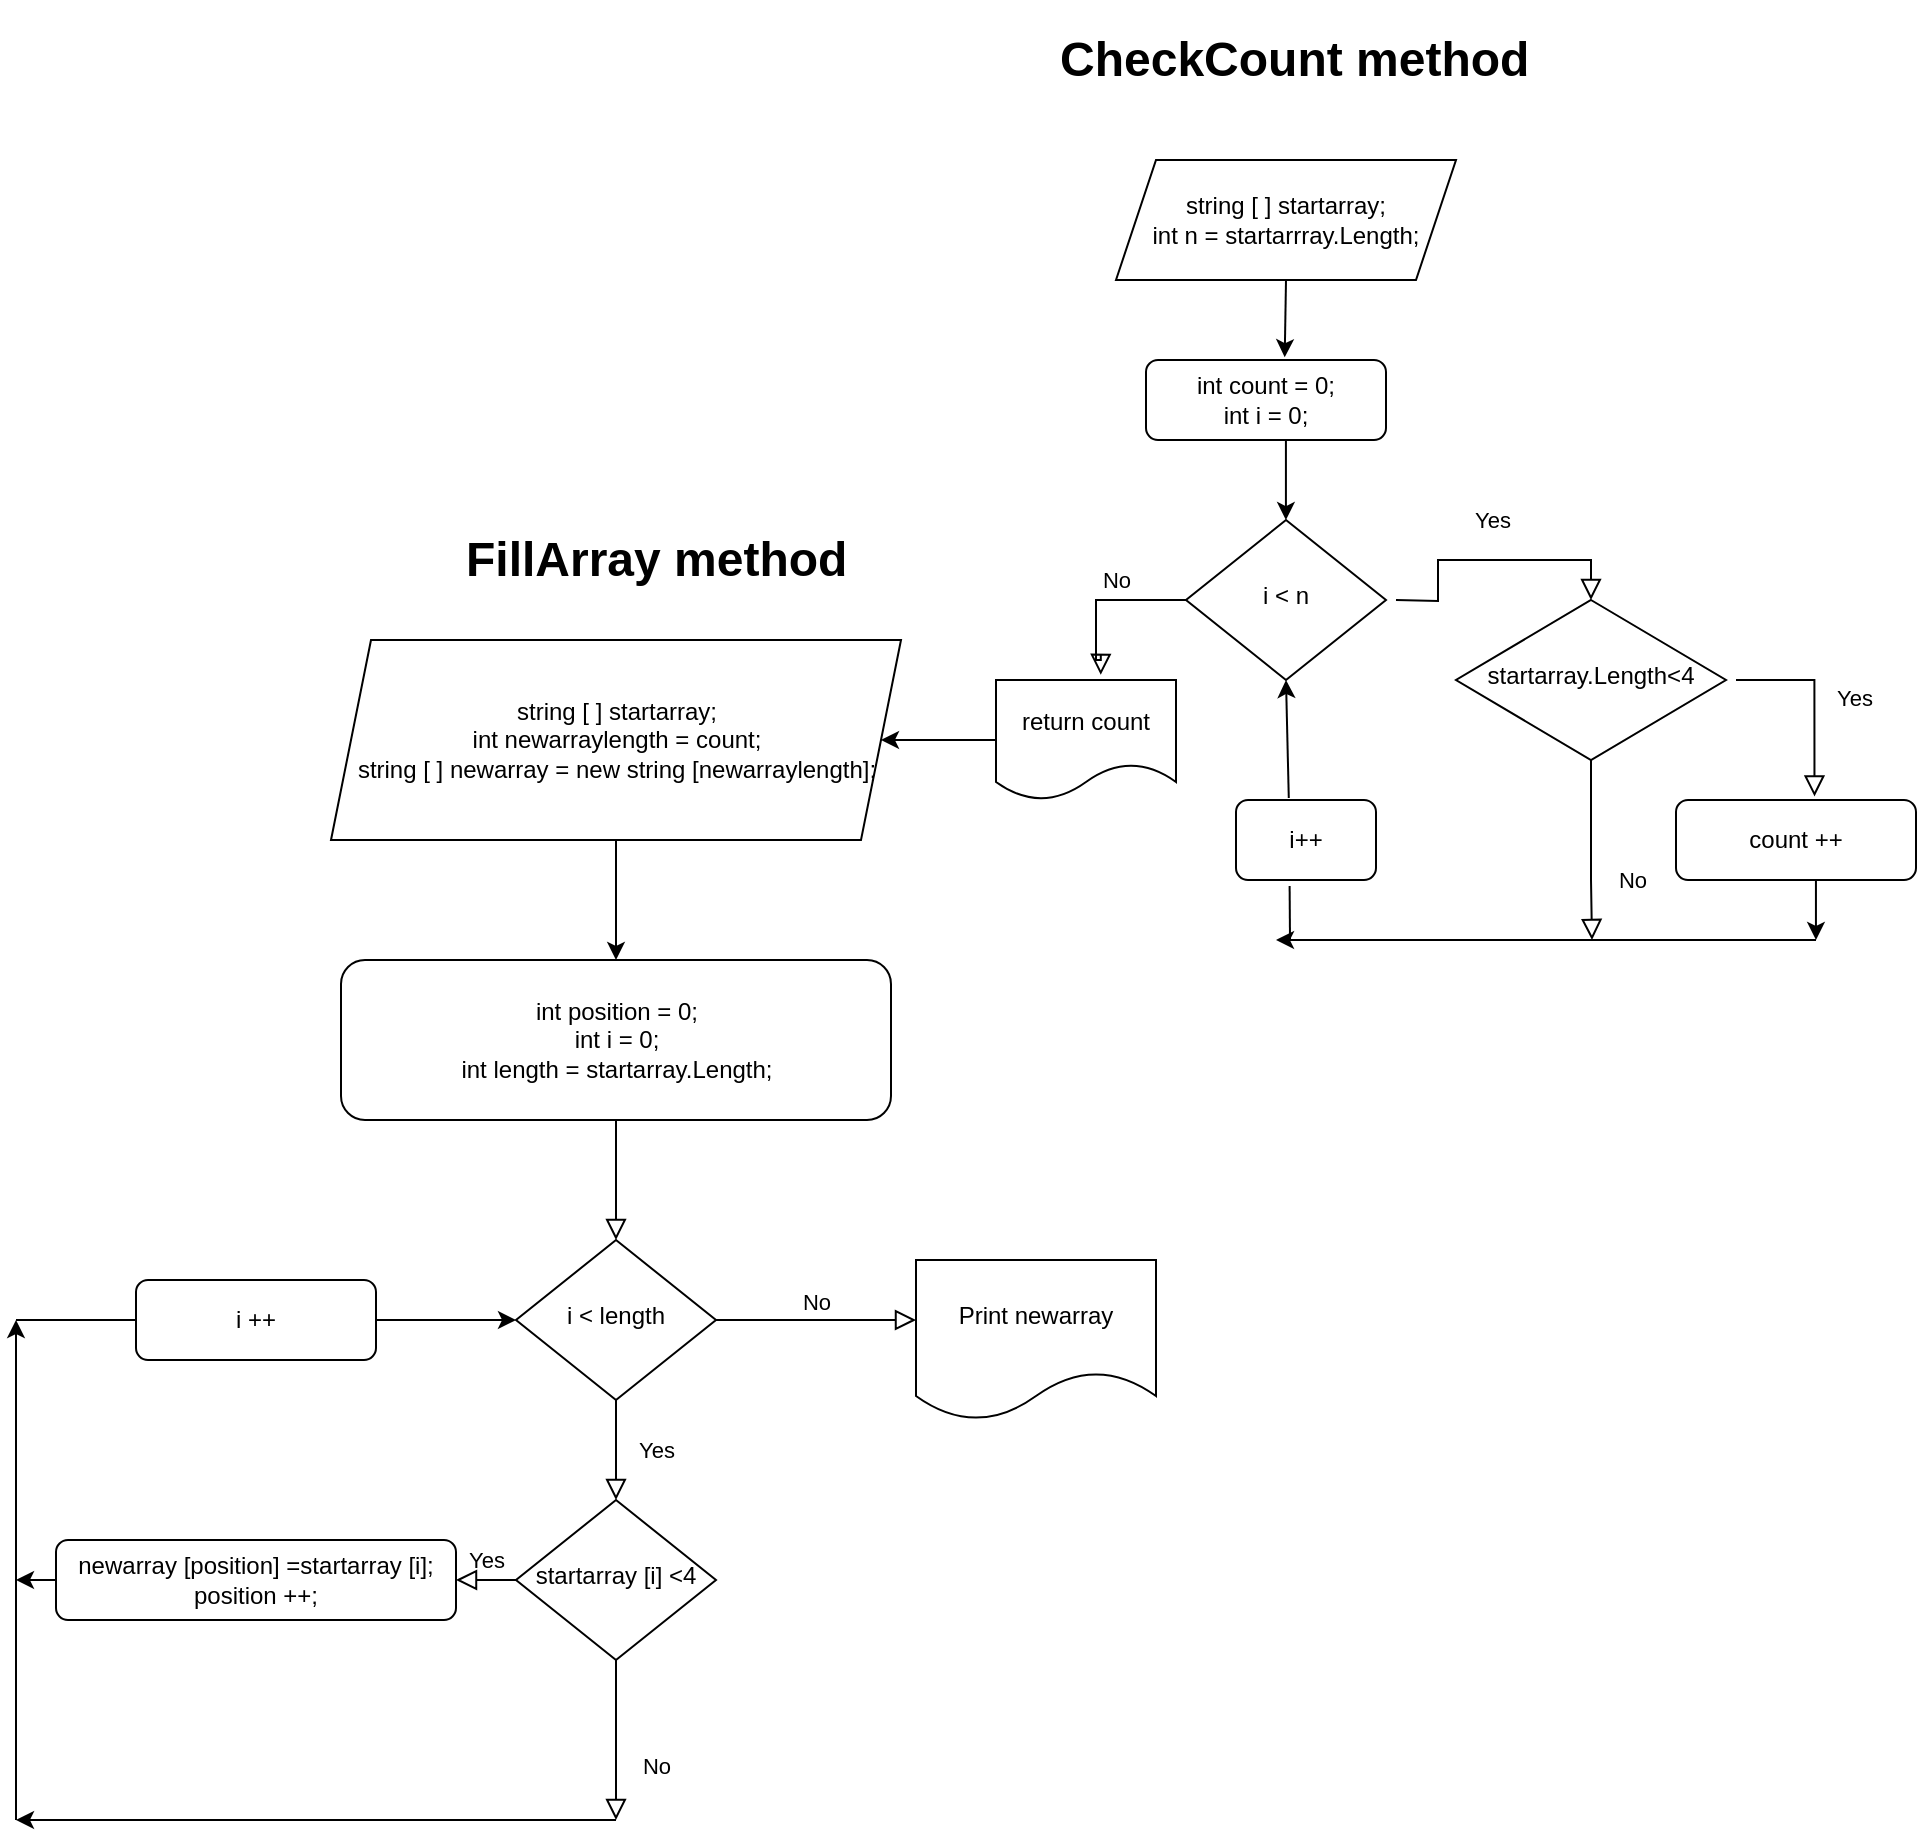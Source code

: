 <mxfile version="20.3.6" type="device"><diagram id="C5RBs43oDa-KdzZeNtuy" name="Page-1"><mxGraphModel dx="1024" dy="1732" grid="1" gridSize="10" guides="1" tooltips="1" connect="1" arrows="1" fold="1" page="1" pageScale="1" pageWidth="827" pageHeight="1169" math="0" shadow="0"><root><mxCell id="WIyWlLk6GJQsqaUBKTNV-0"/><mxCell id="WIyWlLk6GJQsqaUBKTNV-1" parent="WIyWlLk6GJQsqaUBKTNV-0"/><mxCell id="WIyWlLk6GJQsqaUBKTNV-2" value="" style="rounded=0;html=1;jettySize=auto;orthogonalLoop=1;fontSize=11;endArrow=block;endFill=0;endSize=8;strokeWidth=1;shadow=0;labelBackgroundColor=none;edgeStyle=orthogonalEdgeStyle;" parent="WIyWlLk6GJQsqaUBKTNV-1" source="WIyWlLk6GJQsqaUBKTNV-3" target="WIyWlLk6GJQsqaUBKTNV-6" edge="1"><mxGeometry relative="1" as="geometry"/></mxCell><mxCell id="WIyWlLk6GJQsqaUBKTNV-3" value="int position = 0;&lt;br&gt;int i = 0;&lt;br&gt;int length = startarray.Length;&lt;br&gt;" style="rounded=1;whiteSpace=wrap;html=1;fontSize=12;glass=0;strokeWidth=1;shadow=0;" parent="WIyWlLk6GJQsqaUBKTNV-1" vertex="1"><mxGeometry x="182.5" y="10" width="275" height="80" as="geometry"/></mxCell><mxCell id="WIyWlLk6GJQsqaUBKTNV-4" value="Yes" style="rounded=0;html=1;jettySize=auto;orthogonalLoop=1;fontSize=11;endArrow=block;endFill=0;endSize=8;strokeWidth=1;shadow=0;labelBackgroundColor=none;edgeStyle=orthogonalEdgeStyle;" parent="WIyWlLk6GJQsqaUBKTNV-1" source="WIyWlLk6GJQsqaUBKTNV-6" target="WIyWlLk6GJQsqaUBKTNV-10" edge="1"><mxGeometry y="20" relative="1" as="geometry"><mxPoint as="offset"/></mxGeometry></mxCell><mxCell id="WIyWlLk6GJQsqaUBKTNV-5" value="No" style="edgeStyle=orthogonalEdgeStyle;rounded=0;html=1;jettySize=auto;orthogonalLoop=1;fontSize=11;endArrow=block;endFill=0;endSize=8;strokeWidth=1;shadow=0;labelBackgroundColor=none;" parent="WIyWlLk6GJQsqaUBKTNV-1" source="WIyWlLk6GJQsqaUBKTNV-6" edge="1"><mxGeometry y="10" relative="1" as="geometry"><mxPoint as="offset"/><mxPoint x="470" y="190" as="targetPoint"/></mxGeometry></mxCell><mxCell id="WIyWlLk6GJQsqaUBKTNV-6" value="i &amp;lt; length" style="rhombus;whiteSpace=wrap;html=1;shadow=0;fontFamily=Helvetica;fontSize=12;align=center;strokeWidth=1;spacing=6;spacingTop=-4;" parent="WIyWlLk6GJQsqaUBKTNV-1" vertex="1"><mxGeometry x="270" y="150" width="100" height="80" as="geometry"/></mxCell><mxCell id="WIyWlLk6GJQsqaUBKTNV-8" value="No" style="rounded=0;html=1;jettySize=auto;orthogonalLoop=1;fontSize=11;endArrow=block;endFill=0;endSize=8;strokeWidth=1;shadow=0;labelBackgroundColor=none;edgeStyle=orthogonalEdgeStyle;" parent="WIyWlLk6GJQsqaUBKTNV-1" source="WIyWlLk6GJQsqaUBKTNV-10" edge="1"><mxGeometry x="0.333" y="20" relative="1" as="geometry"><mxPoint as="offset"/><mxPoint x="320" y="440" as="targetPoint"/></mxGeometry></mxCell><mxCell id="WIyWlLk6GJQsqaUBKTNV-9" value="Yes" style="edgeStyle=orthogonalEdgeStyle;rounded=0;html=1;jettySize=auto;orthogonalLoop=1;fontSize=11;endArrow=block;endFill=0;endSize=8;strokeWidth=1;shadow=0;labelBackgroundColor=none;" parent="WIyWlLk6GJQsqaUBKTNV-1" source="WIyWlLk6GJQsqaUBKTNV-10" target="WIyWlLk6GJQsqaUBKTNV-12" edge="1"><mxGeometry y="10" relative="1" as="geometry"><mxPoint as="offset"/></mxGeometry></mxCell><mxCell id="WIyWlLk6GJQsqaUBKTNV-10" value="startarray [i] &amp;lt;4" style="rhombus;whiteSpace=wrap;html=1;shadow=0;fontFamily=Helvetica;fontSize=12;align=center;strokeWidth=1;spacing=6;spacingTop=-4;" parent="WIyWlLk6GJQsqaUBKTNV-1" vertex="1"><mxGeometry x="270" y="280" width="100" height="80" as="geometry"/></mxCell><mxCell id="WIyWlLk6GJQsqaUBKTNV-12" value="newarray [position] =startarray [i];&lt;br&gt;position ++;&lt;br&gt;" style="rounded=1;whiteSpace=wrap;html=1;fontSize=12;glass=0;strokeWidth=1;shadow=0;" parent="WIyWlLk6GJQsqaUBKTNV-1" vertex="1"><mxGeometry x="40" y="300" width="200" height="40" as="geometry"/></mxCell><mxCell id="yXLI-gQWL_PXyhxZz53w-3" value="" style="edgeStyle=orthogonalEdgeStyle;rounded=0;orthogonalLoop=1;jettySize=auto;html=1;" edge="1" parent="WIyWlLk6GJQsqaUBKTNV-1" source="yXLI-gQWL_PXyhxZz53w-2" target="WIyWlLk6GJQsqaUBKTNV-3"><mxGeometry relative="1" as="geometry"/></mxCell><mxCell id="yXLI-gQWL_PXyhxZz53w-2" value="string [ ] startarray;&lt;br&gt;int newarraylength = count;&lt;br&gt;string [ ] newarray = new string [newarraylength];" style="shape=parallelogram;perimeter=parallelogramPerimeter;whiteSpace=wrap;html=1;fixedSize=1;" vertex="1" parent="WIyWlLk6GJQsqaUBKTNV-1"><mxGeometry x="177.5" y="-150" width="285" height="100" as="geometry"/></mxCell><mxCell id="yXLI-gQWL_PXyhxZz53w-6" value="" style="endArrow=classic;html=1;rounded=0;" edge="1" parent="WIyWlLk6GJQsqaUBKTNV-1"><mxGeometry width="50" height="50" relative="1" as="geometry"><mxPoint x="320" y="440" as="sourcePoint"/><mxPoint x="20" y="440" as="targetPoint"/></mxGeometry></mxCell><mxCell id="yXLI-gQWL_PXyhxZz53w-7" value="" style="endArrow=classic;html=1;rounded=0;" edge="1" parent="WIyWlLk6GJQsqaUBKTNV-1"><mxGeometry width="50" height="50" relative="1" as="geometry"><mxPoint x="20" y="440" as="sourcePoint"/><mxPoint x="20" y="190" as="targetPoint"/></mxGeometry></mxCell><mxCell id="yXLI-gQWL_PXyhxZz53w-8" value="" style="endArrow=classic;html=1;rounded=0;entryX=0;entryY=0.5;entryDx=0;entryDy=0;startArrow=none;" edge="1" parent="WIyWlLk6GJQsqaUBKTNV-1" source="yXLI-gQWL_PXyhxZz53w-35" target="WIyWlLk6GJQsqaUBKTNV-6"><mxGeometry width="50" height="50" relative="1" as="geometry"><mxPoint x="20" y="190" as="sourcePoint"/><mxPoint x="250" y="290" as="targetPoint"/></mxGeometry></mxCell><mxCell id="yXLI-gQWL_PXyhxZz53w-9" value="" style="endArrow=classic;html=1;rounded=0;exitX=0;exitY=0.5;exitDx=0;exitDy=0;" edge="1" parent="WIyWlLk6GJQsqaUBKTNV-1" source="WIyWlLk6GJQsqaUBKTNV-12"><mxGeometry width="50" height="50" relative="1" as="geometry"><mxPoint x="200" y="340" as="sourcePoint"/><mxPoint x="20" y="320" as="targetPoint"/></mxGeometry></mxCell><mxCell id="yXLI-gQWL_PXyhxZz53w-10" value="Print newarray" style="shape=document;whiteSpace=wrap;html=1;boundedLbl=1;" vertex="1" parent="WIyWlLk6GJQsqaUBKTNV-1"><mxGeometry x="470" y="160" width="120" height="80" as="geometry"/></mxCell><mxCell id="yXLI-gQWL_PXyhxZz53w-11" value="&lt;h1&gt;FillArray method&lt;/h1&gt;&lt;p&gt;&lt;br&gt;&lt;/p&gt;" style="text;html=1;strokeColor=none;fillColor=none;spacing=5;spacingTop=-20;whiteSpace=wrap;overflow=hidden;rounded=0;" vertex="1" parent="WIyWlLk6GJQsqaUBKTNV-1"><mxGeometry x="240" y="-210" width="290" height="40" as="geometry"/></mxCell><mxCell id="yXLI-gQWL_PXyhxZz53w-15" value="" style="edgeStyle=orthogonalEdgeStyle;rounded=0;orthogonalLoop=1;jettySize=auto;html=1;entryX=0.578;entryY=-0.035;entryDx=0;entryDy=0;entryPerimeter=0;exitX=0.5;exitY=1;exitDx=0;exitDy=0;" edge="1" parent="WIyWlLk6GJQsqaUBKTNV-1" source="yXLI-gQWL_PXyhxZz53w-13" target="yXLI-gQWL_PXyhxZz53w-14"><mxGeometry relative="1" as="geometry"/></mxCell><mxCell id="yXLI-gQWL_PXyhxZz53w-13" value="string [ ] startarray;&lt;br&gt;int n = startarrray.Length;" style="shape=parallelogram;perimeter=parallelogramPerimeter;whiteSpace=wrap;html=1;fixedSize=1;" vertex="1" parent="WIyWlLk6GJQsqaUBKTNV-1"><mxGeometry x="570" y="-390" width="170" height="60" as="geometry"/></mxCell><mxCell id="yXLI-gQWL_PXyhxZz53w-18" value="" style="edgeStyle=orthogonalEdgeStyle;rounded=0;orthogonalLoop=1;jettySize=auto;html=1;exitX=0.583;exitY=1;exitDx=0;exitDy=0;exitPerimeter=0;" edge="1" parent="WIyWlLk6GJQsqaUBKTNV-1" source="yXLI-gQWL_PXyhxZz53w-14" target="yXLI-gQWL_PXyhxZz53w-16"><mxGeometry relative="1" as="geometry"/></mxCell><mxCell id="yXLI-gQWL_PXyhxZz53w-14" value="int count = 0;&lt;br&gt;int i = 0;" style="rounded=1;whiteSpace=wrap;html=1;" vertex="1" parent="WIyWlLk6GJQsqaUBKTNV-1"><mxGeometry x="585" y="-290" width="120" height="40" as="geometry"/></mxCell><mxCell id="yXLI-gQWL_PXyhxZz53w-16" value="i &amp;lt; n" style="rhombus;whiteSpace=wrap;html=1;shadow=0;fontFamily=Helvetica;fontSize=12;align=center;strokeWidth=1;spacing=6;spacingTop=-4;" vertex="1" parent="WIyWlLk6GJQsqaUBKTNV-1"><mxGeometry x="605" y="-210" width="100" height="80" as="geometry"/></mxCell><mxCell id="yXLI-gQWL_PXyhxZz53w-19" value="startarray.Length&amp;lt;4" style="rhombus;whiteSpace=wrap;html=1;shadow=0;fontFamily=Helvetica;fontSize=12;align=center;strokeWidth=1;spacing=6;spacingTop=-4;" vertex="1" parent="WIyWlLk6GJQsqaUBKTNV-1"><mxGeometry x="740" y="-170" width="135" height="80" as="geometry"/></mxCell><mxCell id="yXLI-gQWL_PXyhxZz53w-20" value="Yes" style="rounded=0;html=1;jettySize=auto;orthogonalLoop=1;fontSize=11;endArrow=block;endFill=0;endSize=8;strokeWidth=1;shadow=0;labelBackgroundColor=none;edgeStyle=orthogonalEdgeStyle;entryX=0.5;entryY=0;entryDx=0;entryDy=0;" edge="1" parent="WIyWlLk6GJQsqaUBKTNV-1" target="yXLI-gQWL_PXyhxZz53w-19"><mxGeometry y="20" relative="1" as="geometry"><mxPoint as="offset"/><mxPoint x="710" y="-170" as="sourcePoint"/><mxPoint x="330" y="290" as="targetPoint"/></mxGeometry></mxCell><mxCell id="yXLI-gQWL_PXyhxZz53w-21" value="Yes" style="rounded=0;html=1;jettySize=auto;orthogonalLoop=1;fontSize=11;endArrow=block;endFill=0;endSize=8;strokeWidth=1;shadow=0;labelBackgroundColor=none;edgeStyle=orthogonalEdgeStyle;entryX=0.577;entryY=-0.045;entryDx=0;entryDy=0;entryPerimeter=0;" edge="1" parent="WIyWlLk6GJQsqaUBKTNV-1" target="yXLI-gQWL_PXyhxZz53w-23"><mxGeometry y="20" relative="1" as="geometry"><mxPoint as="offset"/><mxPoint x="880" y="-130" as="sourcePoint"/><mxPoint x="920" y="-80" as="targetPoint"/><Array as="points"><mxPoint x="919" y="-130"/></Array></mxGeometry></mxCell><mxCell id="yXLI-gQWL_PXyhxZz53w-23" value="count ++" style="rounded=1;whiteSpace=wrap;html=1;" vertex="1" parent="WIyWlLk6GJQsqaUBKTNV-1"><mxGeometry x="850" y="-70" width="120" height="40" as="geometry"/></mxCell><mxCell id="yXLI-gQWL_PXyhxZz53w-24" value="" style="endArrow=classic;html=1;rounded=0;exitX=0.583;exitY=1;exitDx=0;exitDy=0;exitPerimeter=0;" edge="1" parent="WIyWlLk6GJQsqaUBKTNV-1" source="yXLI-gQWL_PXyhxZz53w-23"><mxGeometry width="50" height="50" relative="1" as="geometry"><mxPoint x="400" y="-110" as="sourcePoint"/><mxPoint x="920" as="targetPoint"/></mxGeometry></mxCell><mxCell id="yXLI-gQWL_PXyhxZz53w-25" value="No" style="rounded=0;html=1;jettySize=auto;orthogonalLoop=1;fontSize=11;endArrow=block;endFill=0;endSize=8;strokeWidth=1;shadow=0;labelBackgroundColor=none;edgeStyle=orthogonalEdgeStyle;exitX=0.5;exitY=1;exitDx=0;exitDy=0;" edge="1" parent="WIyWlLk6GJQsqaUBKTNV-1" source="yXLI-gQWL_PXyhxZz53w-19"><mxGeometry x="0.333" y="20" relative="1" as="geometry"><mxPoint as="offset"/><mxPoint x="640" y="20" as="sourcePoint"/><mxPoint x="808" as="targetPoint"/><Array as="points"><mxPoint x="808" y="-30"/><mxPoint x="808" y="-30"/></Array></mxGeometry></mxCell><mxCell id="yXLI-gQWL_PXyhxZz53w-26" value="" style="endArrow=classic;html=1;rounded=0;" edge="1" parent="WIyWlLk6GJQsqaUBKTNV-1"><mxGeometry width="50" height="50" relative="1" as="geometry"><mxPoint x="920" as="sourcePoint"/><mxPoint x="650" as="targetPoint"/></mxGeometry></mxCell><mxCell id="yXLI-gQWL_PXyhxZz53w-27" value="" style="endArrow=classic;html=1;rounded=0;entryX=0.5;entryY=1;entryDx=0;entryDy=0;startArrow=none;exitX=0.377;exitY=-0.025;exitDx=0;exitDy=0;exitPerimeter=0;" edge="1" parent="WIyWlLk6GJQsqaUBKTNV-1" source="yXLI-gQWL_PXyhxZz53w-33" target="yXLI-gQWL_PXyhxZz53w-16"><mxGeometry width="50" height="50" relative="1" as="geometry"><mxPoint x="655" as="sourcePoint"/><mxPoint x="450" y="-160" as="targetPoint"/></mxGeometry></mxCell><mxCell id="yXLI-gQWL_PXyhxZz53w-28" value="No" style="edgeStyle=orthogonalEdgeStyle;rounded=0;html=1;jettySize=auto;orthogonalLoop=1;fontSize=11;endArrow=block;endFill=0;endSize=8;strokeWidth=1;shadow=0;labelBackgroundColor=none;exitX=0;exitY=0.5;exitDx=0;exitDy=0;entryX=0.582;entryY=-0.043;entryDx=0;entryDy=0;entryPerimeter=0;" edge="1" parent="WIyWlLk6GJQsqaUBKTNV-1" source="yXLI-gQWL_PXyhxZz53w-16" target="yXLI-gQWL_PXyhxZz53w-31"><mxGeometry x="-0.175" y="-10" relative="1" as="geometry"><mxPoint as="offset"/><mxPoint x="520" y="-171" as="sourcePoint"/><mxPoint x="560" y="-120" as="targetPoint"/><Array as="points"><mxPoint x="560" y="-170"/><mxPoint x="560" y="-140"/><mxPoint x="562" y="-140"/></Array></mxGeometry></mxCell><mxCell id="yXLI-gQWL_PXyhxZz53w-30" value="" style="endArrow=classic;html=1;rounded=0;exitX=0;exitY=0.5;exitDx=0;exitDy=0;entryX=1;entryY=0.5;entryDx=0;entryDy=0;" edge="1" parent="WIyWlLk6GJQsqaUBKTNV-1" target="yXLI-gQWL_PXyhxZz53w-2"><mxGeometry width="50" height="50" relative="1" as="geometry"><mxPoint x="520" y="-100" as="sourcePoint"/><mxPoint x="770" y="-110" as="targetPoint"/></mxGeometry></mxCell><mxCell id="yXLI-gQWL_PXyhxZz53w-31" value="return count" style="shape=document;whiteSpace=wrap;html=1;boundedLbl=1;rounded=1;" vertex="1" parent="WIyWlLk6GJQsqaUBKTNV-1"><mxGeometry x="510" y="-130" width="90" height="60" as="geometry"/></mxCell><mxCell id="yXLI-gQWL_PXyhxZz53w-33" value="i++" style="rounded=1;whiteSpace=wrap;html=1;" vertex="1" parent="WIyWlLk6GJQsqaUBKTNV-1"><mxGeometry x="630" y="-70" width="70" height="40" as="geometry"/></mxCell><mxCell id="yXLI-gQWL_PXyhxZz53w-34" value="" style="endArrow=none;html=1;rounded=0;entryX=0.383;entryY=1.075;entryDx=0;entryDy=0;entryPerimeter=0;" edge="1" parent="WIyWlLk6GJQsqaUBKTNV-1" target="yXLI-gQWL_PXyhxZz53w-33"><mxGeometry width="50" height="50" relative="1" as="geometry"><mxPoint x="657" as="sourcePoint"/><mxPoint x="655" y="-130" as="targetPoint"/></mxGeometry></mxCell><mxCell id="yXLI-gQWL_PXyhxZz53w-35" value="i ++" style="rounded=1;whiteSpace=wrap;html=1;fontSize=12;glass=0;strokeWidth=1;shadow=0;" vertex="1" parent="WIyWlLk6GJQsqaUBKTNV-1"><mxGeometry x="80" y="170" width="120" height="40" as="geometry"/></mxCell><mxCell id="yXLI-gQWL_PXyhxZz53w-36" value="" style="endArrow=none;html=1;rounded=0;entryX=0;entryY=0.5;entryDx=0;entryDy=0;" edge="1" parent="WIyWlLk6GJQsqaUBKTNV-1" target="yXLI-gQWL_PXyhxZz53w-35"><mxGeometry width="50" height="50" relative="1" as="geometry"><mxPoint x="20" y="190" as="sourcePoint"/><mxPoint x="270" y="190" as="targetPoint"/></mxGeometry></mxCell><mxCell id="yXLI-gQWL_PXyhxZz53w-37" value="&lt;h1&gt;CheckCount method&lt;/h1&gt;&lt;p&gt;&lt;br&gt;&lt;/p&gt;" style="text;html=1;strokeColor=none;fillColor=none;spacing=5;spacingTop=-20;whiteSpace=wrap;overflow=hidden;rounded=0;" vertex="1" parent="WIyWlLk6GJQsqaUBKTNV-1"><mxGeometry x="537" y="-460" width="290" height="40" as="geometry"/></mxCell></root></mxGraphModel></diagram></mxfile>
